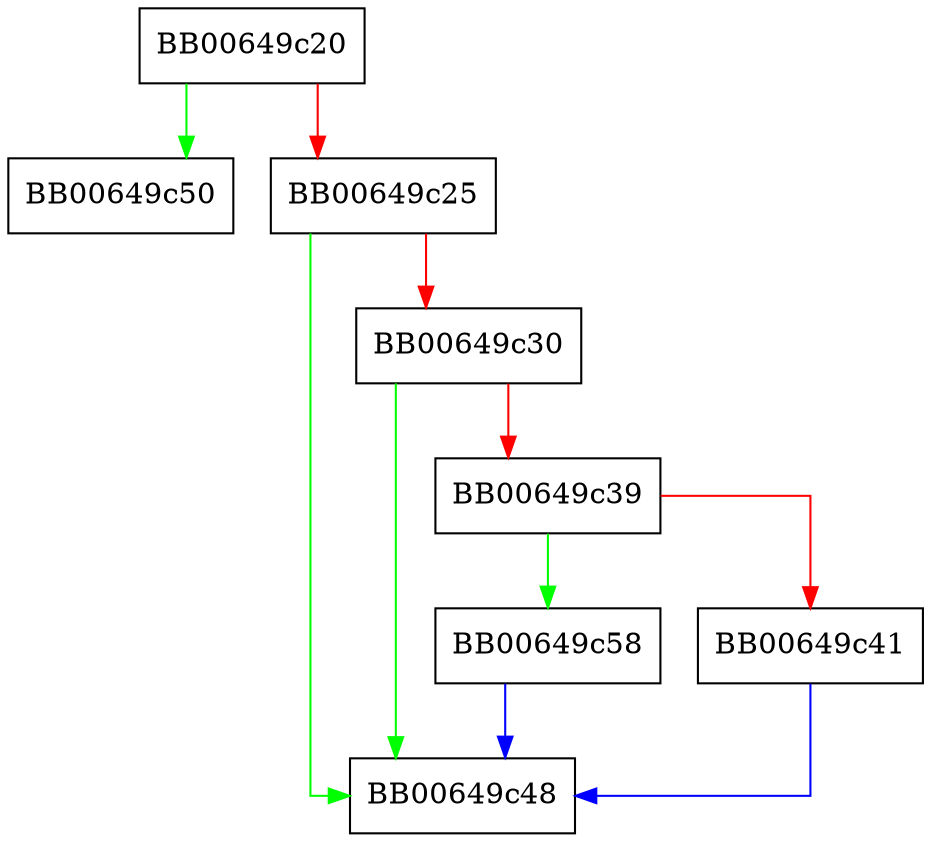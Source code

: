 digraph OPENSSL_sk_sort {
  node [shape="box"];
  graph [splines=ortho];
  BB00649c20 -> BB00649c50 [color="green"];
  BB00649c20 -> BB00649c25 [color="red"];
  BB00649c25 -> BB00649c48 [color="green"];
  BB00649c25 -> BB00649c30 [color="red"];
  BB00649c30 -> BB00649c48 [color="green"];
  BB00649c30 -> BB00649c39 [color="red"];
  BB00649c39 -> BB00649c58 [color="green"];
  BB00649c39 -> BB00649c41 [color="red"];
  BB00649c41 -> BB00649c48 [color="blue"];
  BB00649c58 -> BB00649c48 [color="blue"];
}